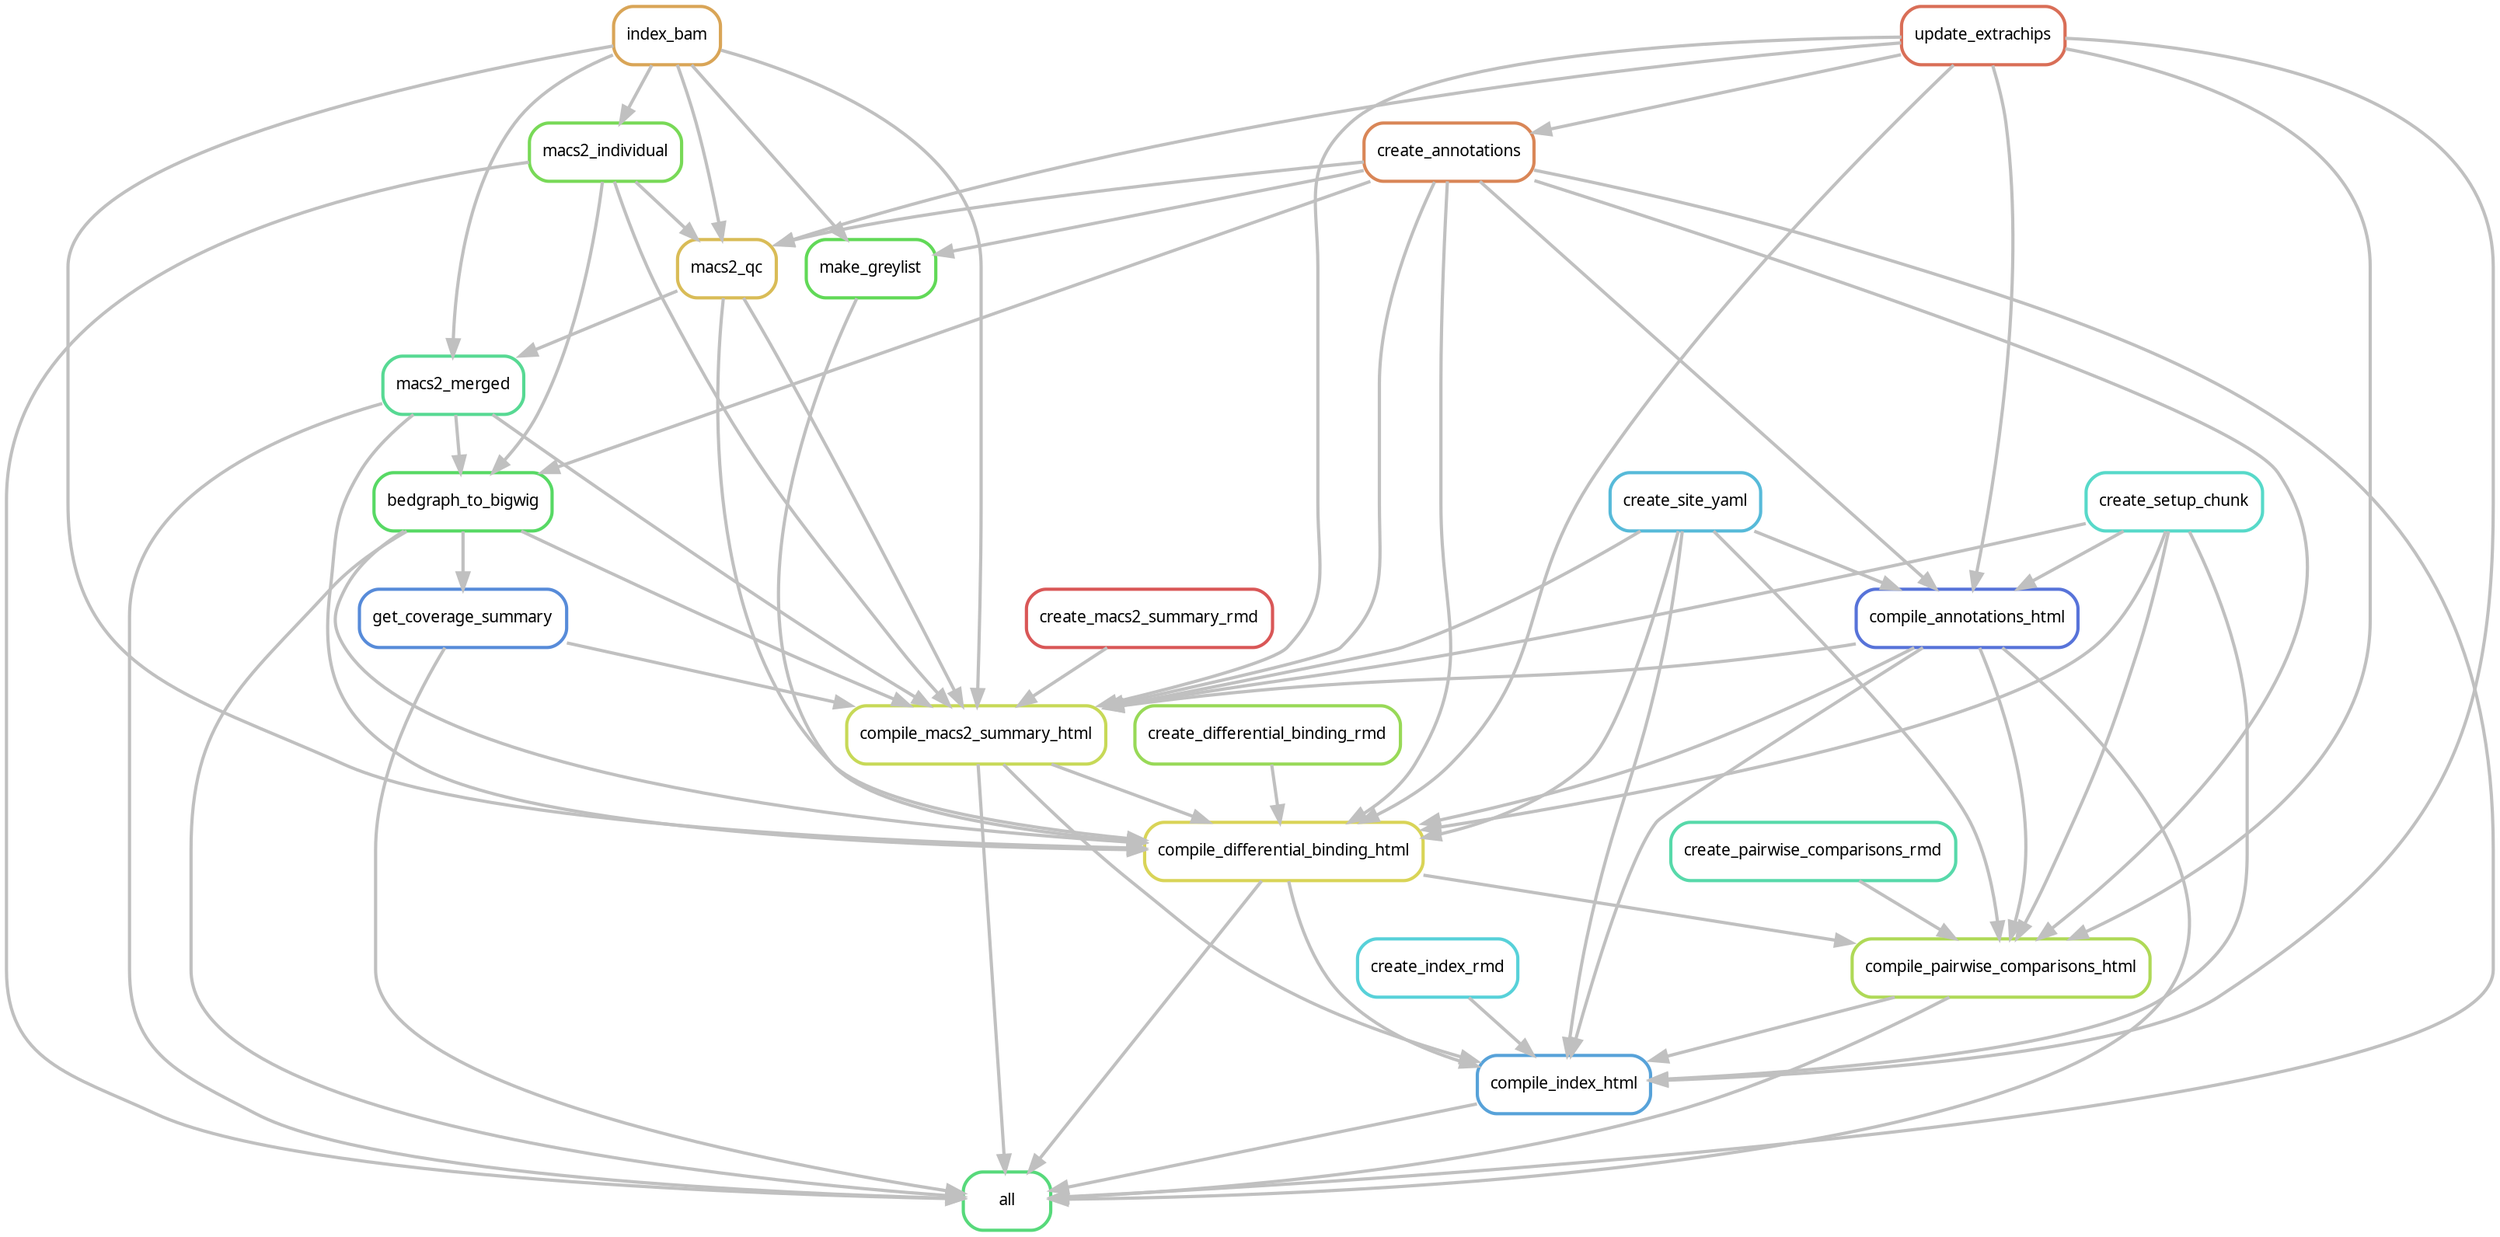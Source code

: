 digraph snakemake_dag {
    graph[bgcolor=white, margin=0];
    node[shape=box, style=rounded, fontname=sans,                 fontsize=10, penwidth=2];
    edge[penwidth=2, color=grey];
	0[label = "all", color = "0.38 0.6 0.85", style="rounded"];
	1[label = "create_annotations", color = "0.06 0.6 0.85", style="rounded"];
	2[label = "update_extrachips", color = "0.03 0.6 0.85", style="rounded"];
	3[label = "compile_annotations_html", color = "0.63 0.6 0.85", style="rounded"];
	4[label = "create_setup_chunk", color = "0.48 0.6 0.85", style="rounded"];
	5[label = "create_site_yaml", color = "0.54 0.6 0.85", style="rounded"];
	6[label = "compile_macs2_summary_html", color = "0.19 0.6 0.85", style="rounded"];
	7[label = "index_bam", color = "0.10 0.6 0.85", style="rounded"];
	8[label = "bedgraph_to_bigwig", color = "0.35 0.6 0.85", style="rounded"];
	9[label = "macs2_merged", color = "0.41 0.6 0.85", style="rounded"];
	10[label = "macs2_qc", color = "0.13 0.6 0.85", style="rounded"];
	11[label = "macs2_individual", color = "0.29 0.6 0.85", style="rounded"];
	12[label = "get_coverage_summary", color = "0.60 0.6 0.85", style="rounded"];
	13[label = "create_macs2_summary_rmd", color = "0.00 0.6 0.85", style="rounded"];
	14[label = "compile_differential_binding_html", color = "0.16 0.6 0.85", style="rounded"];
	15[label = "make_greylist", color = "0.32 0.6 0.85", style="rounded"];
	16[label = "create_differential_binding_rmd", color = "0.25 0.6 0.85", style="rounded"];
	17[label = "compile_pairwise_comparisons_html", color = "0.22 0.6 0.85", style="rounded"];
	18[label = "create_pairwise_comparisons_rmd", color = "0.44 0.6 0.85", style="rounded"];
	19[label = "compile_index_html", color = "0.57 0.6 0.85", style="rounded"];
	20[label = "create_index_rmd", color = "0.51 0.6 0.85", style="rounded"];
	14 -> 0
	8 -> 0
	9 -> 0
	19 -> 0
	6 -> 0
	1 -> 0
	17 -> 0
	12 -> 0
	11 -> 0
	3 -> 0
	2 -> 1
	5 -> 3
	1 -> 3
	4 -> 3
	2 -> 3
	5 -> 6
	13 -> 6
	8 -> 6
	9 -> 6
	2 -> 6
	1 -> 6
	4 -> 6
	12 -> 6
	11 -> 6
	3 -> 6
	7 -> 6
	10 -> 6
	9 -> 8
	11 -> 8
	1 -> 8
	7 -> 9
	10 -> 9
	1 -> 10
	11 -> 10
	7 -> 10
	2 -> 10
	7 -> 11
	8 -> 12
	5 -> 14
	8 -> 14
	9 -> 14
	2 -> 14
	6 -> 14
	1 -> 14
	16 -> 14
	4 -> 14
	3 -> 14
	7 -> 14
	10 -> 14
	15 -> 14
	1 -> 15
	7 -> 15
	5 -> 17
	14 -> 17
	2 -> 17
	1 -> 17
	18 -> 17
	4 -> 17
	3 -> 17
	5 -> 19
	14 -> 19
	2 -> 19
	6 -> 19
	17 -> 19
	4 -> 19
	3 -> 19
	20 -> 19
}            
